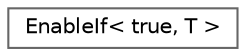digraph "类继承关系图"
{
 // LATEX_PDF_SIZE
  bgcolor="transparent";
  edge [fontname=Helvetica,fontsize=10,labelfontname=Helvetica,labelfontsize=10];
  node [fontname=Helvetica,fontsize=10,shape=box,height=0.2,width=0.4];
  rankdir="LR";
  Node0 [id="Node000000",label="EnableIf\< true, T \>",height=0.2,width=0.4,color="grey40", fillcolor="white", style="filled",URL="$struct_enable_if_3_01true_00_01_t_01_4.html",tooltip=" "];
}
